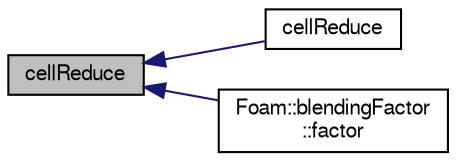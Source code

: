 digraph "cellReduce"
{
  bgcolor="transparent";
  edge [fontname="FreeSans",fontsize="10",labelfontname="FreeSans",labelfontsize="10"];
  node [fontname="FreeSans",fontsize="10",shape=record];
  rankdir="LR";
  Node1633 [label="cellReduce",height=0.2,width=0.4,color="black", fillcolor="grey75", style="filled", fontcolor="black"];
  Node1633 -> Node1634 [dir="back",color="midnightblue",fontsize="10",style="solid",fontname="FreeSans"];
  Node1634 [label="cellReduce",height=0.2,width=0.4,color="black",URL="$a21134.html#a9218ea7cfea2c13d0e05c3e22bd0b45e"];
  Node1633 -> Node1635 [dir="back",color="midnightblue",fontsize="10",style="solid",fontname="FreeSans"];
  Node1635 [label="Foam::blendingFactor\l::factor",height=0.2,width=0.4,color="black",URL="$a28870.html#a7efa0a50911fc0d9fa25db037eb1c89f"];
}
